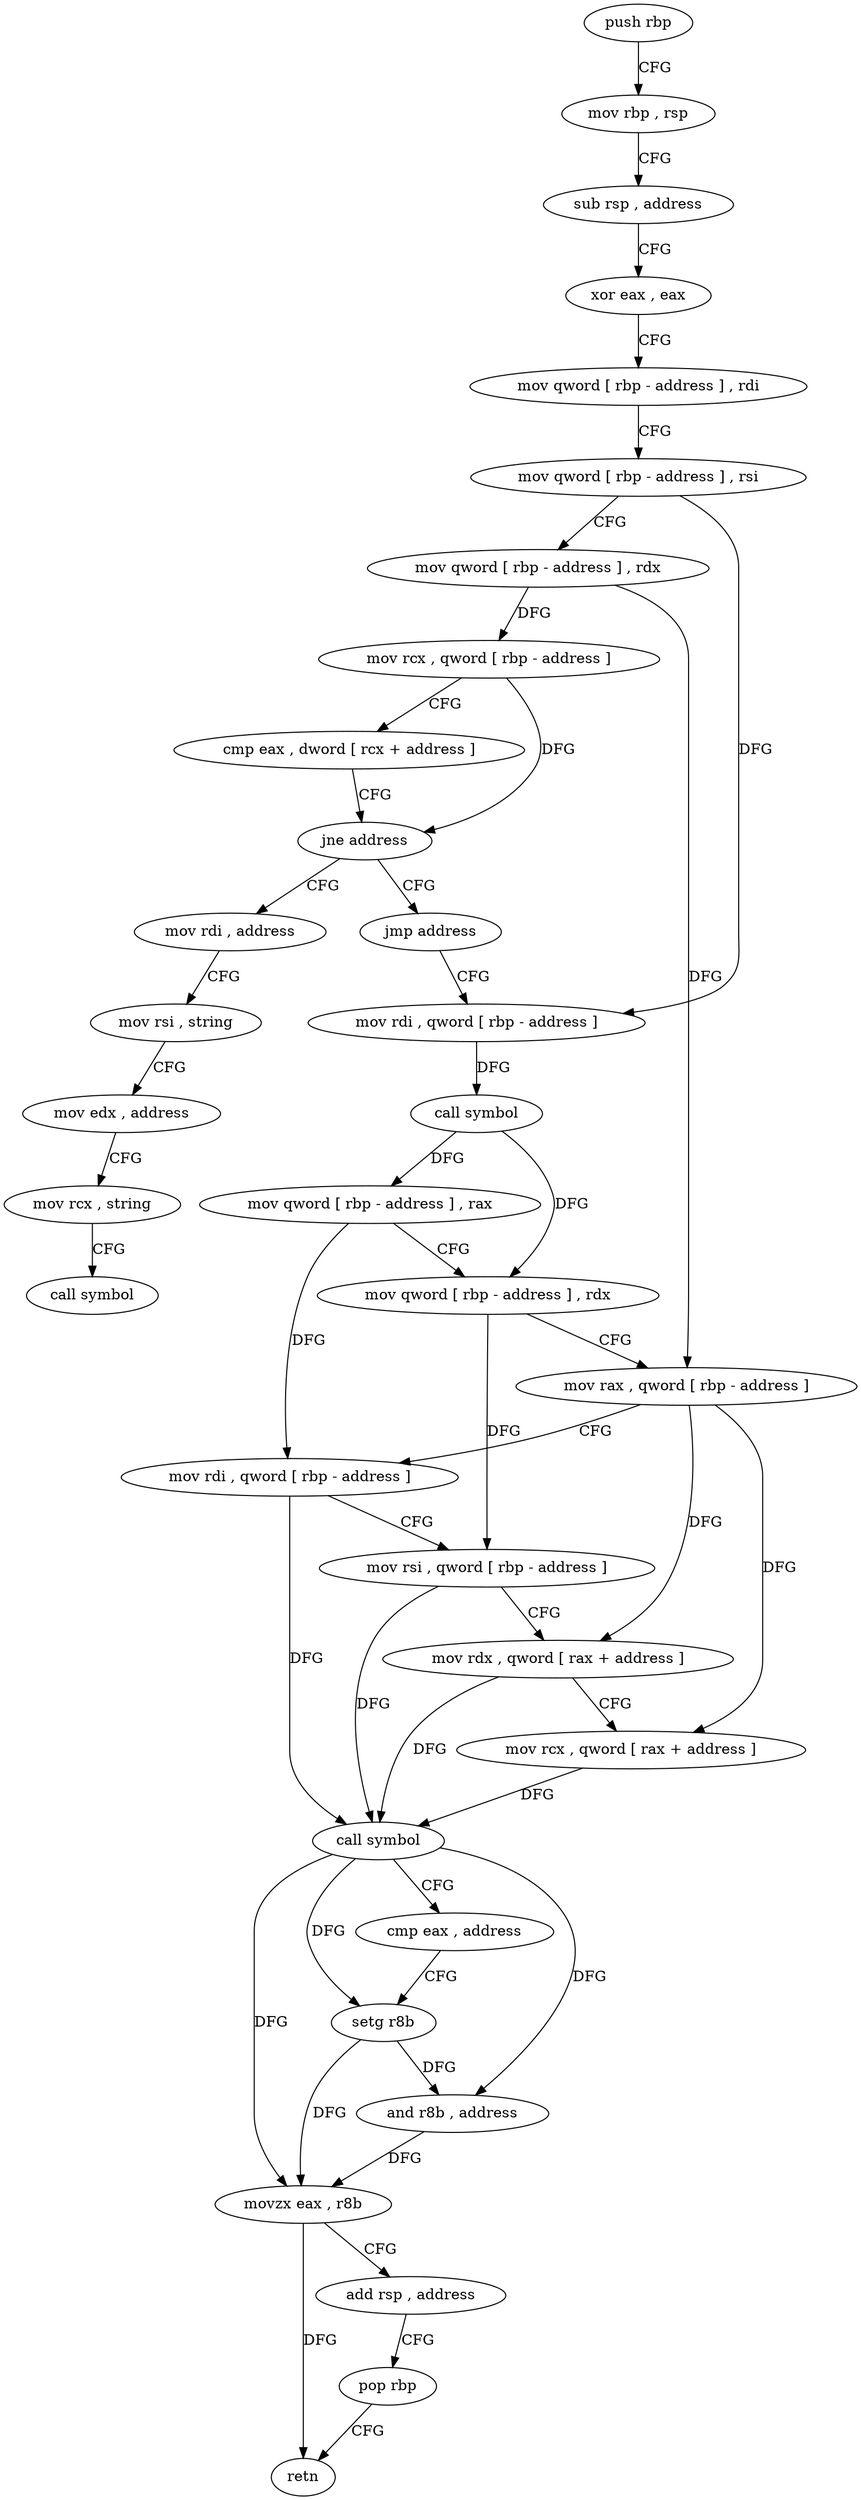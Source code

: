 digraph "func" {
"4214320" [label = "push rbp" ]
"4214321" [label = "mov rbp , rsp" ]
"4214324" [label = "sub rsp , address" ]
"4214328" [label = "xor eax , eax" ]
"4214330" [label = "mov qword [ rbp - address ] , rdi" ]
"4214334" [label = "mov qword [ rbp - address ] , rsi" ]
"4214338" [label = "mov qword [ rbp - address ] , rdx" ]
"4214342" [label = "mov rcx , qword [ rbp - address ]" ]
"4214346" [label = "cmp eax , dword [ rcx + address ]" ]
"4214349" [label = "jne address" ]
"4214360" [label = "mov rdi , address" ]
"4214355" [label = "jmp address" ]
"4214370" [label = "mov rsi , string" ]
"4214380" [label = "mov edx , address" ]
"4214385" [label = "mov rcx , string" ]
"4214395" [label = "call symbol" ]
"4214400" [label = "mov rdi , qword [ rbp - address ]" ]
"4214404" [label = "call symbol" ]
"4214409" [label = "mov qword [ rbp - address ] , rax" ]
"4214413" [label = "mov qword [ rbp - address ] , rdx" ]
"4214417" [label = "mov rax , qword [ rbp - address ]" ]
"4214421" [label = "mov rdi , qword [ rbp - address ]" ]
"4214425" [label = "mov rsi , qword [ rbp - address ]" ]
"4214429" [label = "mov rdx , qword [ rax + address ]" ]
"4214433" [label = "mov rcx , qword [ rax + address ]" ]
"4214437" [label = "call symbol" ]
"4214442" [label = "cmp eax , address" ]
"4214445" [label = "setg r8b" ]
"4214449" [label = "and r8b , address" ]
"4214453" [label = "movzx eax , r8b" ]
"4214457" [label = "add rsp , address" ]
"4214461" [label = "pop rbp" ]
"4214462" [label = "retn" ]
"4214320" -> "4214321" [ label = "CFG" ]
"4214321" -> "4214324" [ label = "CFG" ]
"4214324" -> "4214328" [ label = "CFG" ]
"4214328" -> "4214330" [ label = "CFG" ]
"4214330" -> "4214334" [ label = "CFG" ]
"4214334" -> "4214338" [ label = "CFG" ]
"4214334" -> "4214400" [ label = "DFG" ]
"4214338" -> "4214342" [ label = "DFG" ]
"4214338" -> "4214417" [ label = "DFG" ]
"4214342" -> "4214346" [ label = "CFG" ]
"4214342" -> "4214349" [ label = "DFG" ]
"4214346" -> "4214349" [ label = "CFG" ]
"4214349" -> "4214360" [ label = "CFG" ]
"4214349" -> "4214355" [ label = "CFG" ]
"4214360" -> "4214370" [ label = "CFG" ]
"4214355" -> "4214400" [ label = "CFG" ]
"4214370" -> "4214380" [ label = "CFG" ]
"4214380" -> "4214385" [ label = "CFG" ]
"4214385" -> "4214395" [ label = "CFG" ]
"4214400" -> "4214404" [ label = "DFG" ]
"4214404" -> "4214409" [ label = "DFG" ]
"4214404" -> "4214413" [ label = "DFG" ]
"4214409" -> "4214413" [ label = "CFG" ]
"4214409" -> "4214421" [ label = "DFG" ]
"4214413" -> "4214417" [ label = "CFG" ]
"4214413" -> "4214425" [ label = "DFG" ]
"4214417" -> "4214421" [ label = "CFG" ]
"4214417" -> "4214429" [ label = "DFG" ]
"4214417" -> "4214433" [ label = "DFG" ]
"4214421" -> "4214425" [ label = "CFG" ]
"4214421" -> "4214437" [ label = "DFG" ]
"4214425" -> "4214429" [ label = "CFG" ]
"4214425" -> "4214437" [ label = "DFG" ]
"4214429" -> "4214433" [ label = "CFG" ]
"4214429" -> "4214437" [ label = "DFG" ]
"4214433" -> "4214437" [ label = "DFG" ]
"4214437" -> "4214442" [ label = "CFG" ]
"4214437" -> "4214445" [ label = "DFG" ]
"4214437" -> "4214449" [ label = "DFG" ]
"4214437" -> "4214453" [ label = "DFG" ]
"4214442" -> "4214445" [ label = "CFG" ]
"4214445" -> "4214449" [ label = "DFG" ]
"4214445" -> "4214453" [ label = "DFG" ]
"4214449" -> "4214453" [ label = "DFG" ]
"4214453" -> "4214457" [ label = "CFG" ]
"4214453" -> "4214462" [ label = "DFG" ]
"4214457" -> "4214461" [ label = "CFG" ]
"4214461" -> "4214462" [ label = "CFG" ]
}
